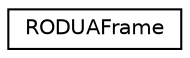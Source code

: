 digraph "Graphical Class Hierarchy"
{
  edge [fontname="Helvetica",fontsize="10",labelfontname="Helvetica",labelfontsize="10"];
  node [fontname="Helvetica",fontsize="10",shape=record];
  rankdir="LR";
  Node0 [label="RODUAFrame",height=0.2,width=0.4,color="black", fillcolor="white", style="filled",URL="$d3/d2e/class_r_o_d_u_a_frame.html",tooltip="Sets and checks options for dua-routing. "];
}
